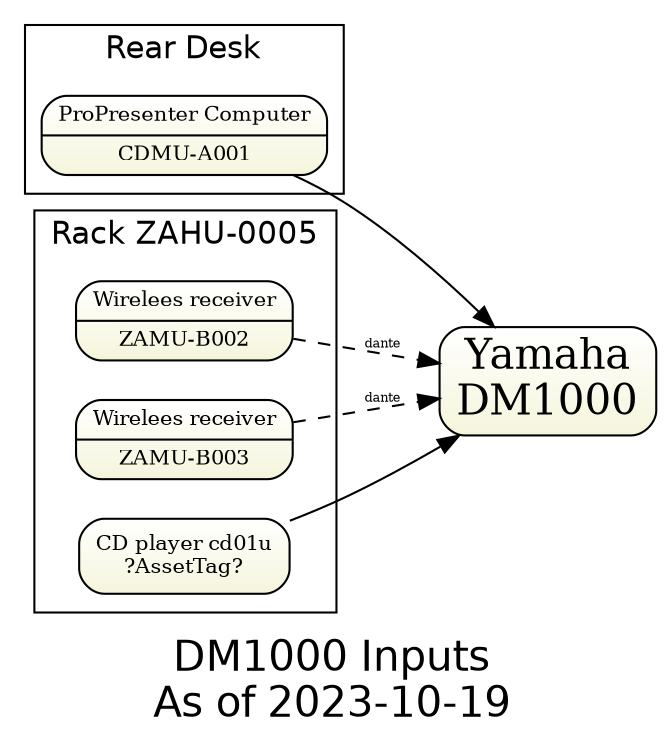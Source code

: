 digraph topology1 { 
graph [overlap = true, fontsize = 20, rankdir=LR 
      label="DM1000 Inputs\nAs of 2023-10-19",
      fontname = Helvetica]

node [shape=Mrecord, tooltip="" , fontsize = 10,
      fillcolor="white:beige" , style=filled  
      gradientangle=270]
      
dm1k [label="Yamaha\nDM1000" fontsize=20 ]

cdmua001 [label="ProPresenter Computer|CDMU-A001"]

{zamub002 zamub003 } -> dm1k [label="dante" fontsize=6 style=dashed]
cdmua001 -> dm1k
cd01u -> dm1k
  
subgraph cluster_rear { label="Rear Desk" fontsize=15
  cdmua001
}

subgraph cluster_front { label="Rack ZAHU-0005" fontsize=15
 cd01u    [label="CD player cd01u\n?AssetTag? "]
 zamub002 [label="Wirelees receiver|ZAMU-B002"]
zamub003 [label="Wirelees receiver|ZAMU-B003"]
}

} 